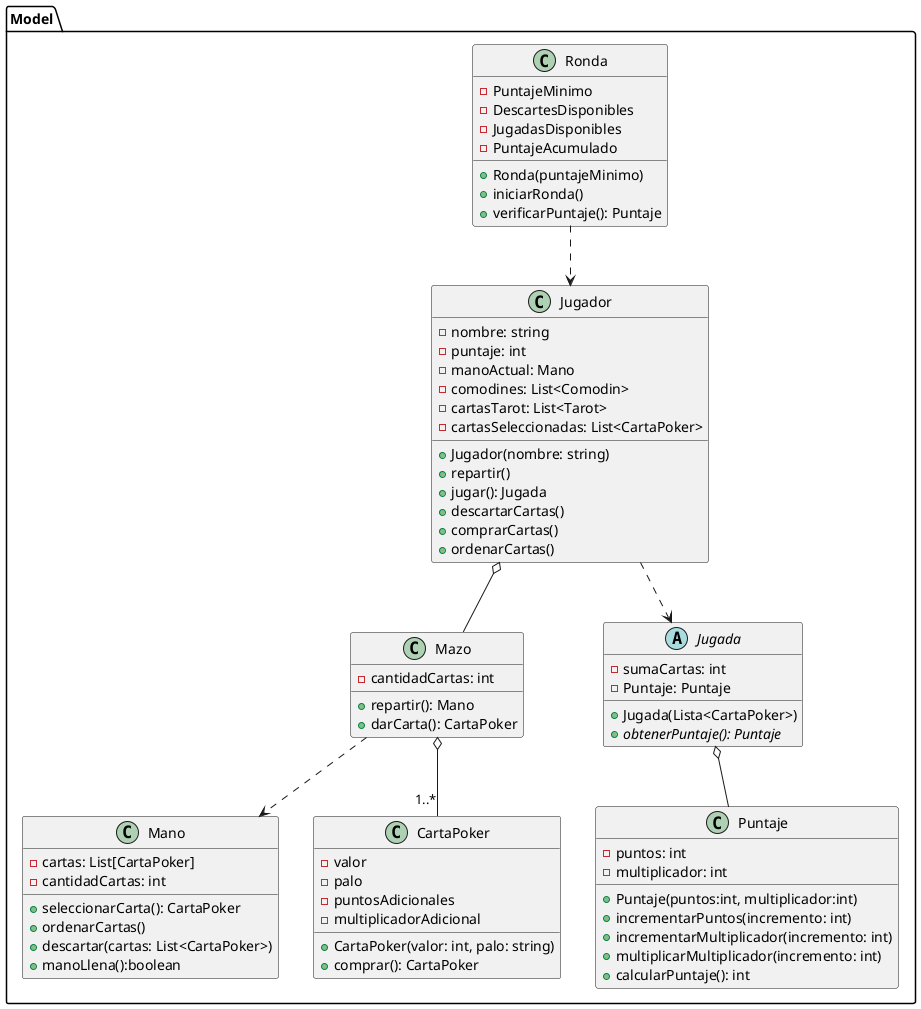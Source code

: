 @startuml

package Model {

class Jugador {
    - nombre: string
    - puntaje: int
    - manoActual: Mano
    - comodines: List<Comodin>
    - cartasTarot: List<Tarot>
    - cartasSeleccionadas: List<CartaPoker>
    + Jugador(nombre: string)
    + repartir()
    + jugar(): Jugada
    + descartarCartas()
    + comprarCartas()
    + ordenarCartas()
}


class Mazo {
    - cantidadCartas: int
    + repartir(): Mano
    + darCarta(): CartaPoker
}

class Mano {
    - cartas: List[CartaPoker]
    - cantidadCartas: int
    + seleccionarCarta(): CartaPoker
    + ordenarCartas()
    + descartar(cartas: List<CartaPoker>)
    + manoLlena():boolean
}

class Puntaje {
    - puntos: int
    - multiplicador: int
    + Puntaje(puntos:int, multiplicador:int)
    + incrementarPuntos(incremento: int)
    + incrementarMultiplicador(incremento: int)
    + multiplicarMultiplicador(incremento: int)
    + calcularPuntaje(): int
}

class CartaPoker {
    - valor
    - palo
    - puntosAdicionales
    - multiplicadorAdicional
    + CartaPoker(valor: int, palo: string)
    + comprar(): CartaPoker
}

class Ronda {
    - PuntajeMinimo
    - DescartesDisponibles
    - JugadasDisponibles
    - PuntajeAcumulado
    + Ronda(puntajeMinimo)
    + iniciarRonda()
    + verificarPuntaje(): Puntaje
}

abstract class Jugada {
    - sumaCartas: int
    - Puntaje: Puntaje
    + Jugada(Lista<CartaPoker>)
    + {abstract}obtenerPuntaje(): Puntaje
}

Jugador o-- Mazo
Mazo ..> Mano
Mazo o-- "1..*" CartaPoker
Jugador ..> Jugada
Jugada o-- Puntaje
Ronda ..> Jugador
}
@enduml